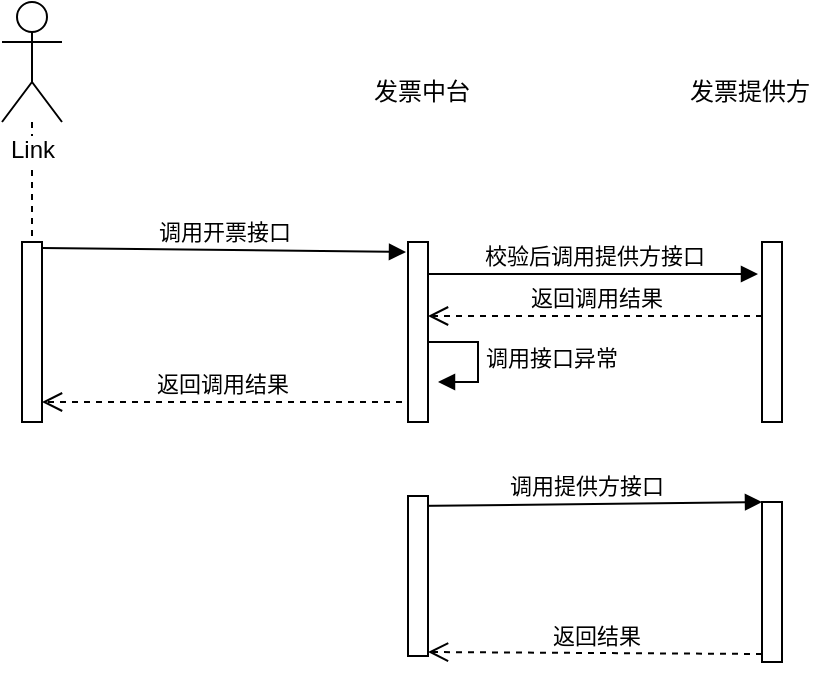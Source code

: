 <mxfile pages="1" version="11.2.1" type="github"><diagram id="LE7GMwA7oeccAruLPDXT" name="Page-1"><mxGraphModel dx="868" dy="403" grid="1" gridSize="10" guides="1" tooltips="1" connect="1" arrows="1" fold="1" page="1" pageScale="1" pageWidth="827" pageHeight="1169" math="0" shadow="0"><root><mxCell id="0"/><mxCell id="1" parent="0"/><mxCell id="mC9n6QI7rBRstka_r5N_-8" style="edgeStyle=orthogonalEdgeStyle;rounded=0;orthogonalLoop=1;jettySize=auto;html=1;entryX=0.5;entryY=0.013;entryDx=0;entryDy=0;entryPerimeter=0;dashed=1;endArrow=none;endFill=0;" parent="1" source="mC9n6QI7rBRstka_r5N_-1" target="mC9n6QI7rBRstka_r5N_-5" edge="1"><mxGeometry relative="1" as="geometry"/></mxCell><mxCell id="mC9n6QI7rBRstka_r5N_-1" value="Link" style="shape=umlActor;verticalLabelPosition=bottom;labelBackgroundColor=#ffffff;verticalAlign=top;html=1;outlineConnect=0;" parent="1" vertex="1"><mxGeometry x="210" y="50" width="30" height="60" as="geometry"/></mxCell><mxCell id="mC9n6QI7rBRstka_r5N_-2" value="发票中台" style="text;html=1;strokeColor=none;fillColor=none;align=center;verticalAlign=middle;whiteSpace=wrap;rounded=0;" parent="1" vertex="1"><mxGeometry x="390" y="80" width="60" height="30" as="geometry"/></mxCell><mxCell id="mC9n6QI7rBRstka_r5N_-3" value="发票提供方" style="text;html=1;strokeColor=none;fillColor=none;align=center;verticalAlign=middle;whiteSpace=wrap;rounded=0;" parent="1" vertex="1"><mxGeometry x="544" y="75" width="80" height="40" as="geometry"/></mxCell><mxCell id="mC9n6QI7rBRstka_r5N_-5" value="" style="html=1;points=[];perimeter=orthogonalPerimeter;" parent="1" vertex="1"><mxGeometry x="220" y="170" width="10" height="90" as="geometry"/></mxCell><mxCell id="mC9n6QI7rBRstka_r5N_-9" value="" style="html=1;points=[];perimeter=orthogonalPerimeter;" parent="1" vertex="1"><mxGeometry x="413" y="170" width="10" height="90" as="geometry"/></mxCell><mxCell id="mC9n6QI7rBRstka_r5N_-10" value="调用开票接口" style="html=1;verticalAlign=bottom;startArrow=none;startFill=0;endArrow=block;startSize=8;entryX=-0.1;entryY=0.025;entryDx=0;entryDy=0;entryPerimeter=0;" parent="1" edge="1"><mxGeometry width="60" relative="1" as="geometry"><mxPoint x="230" y="173" as="sourcePoint"/><mxPoint x="412" y="175" as="targetPoint"/></mxGeometry></mxCell><mxCell id="mC9n6QI7rBRstka_r5N_-11" value="" style="html=1;points=[];perimeter=orthogonalPerimeter;" parent="1" vertex="1"><mxGeometry x="590" y="170" width="10" height="90" as="geometry"/></mxCell><mxCell id="mC9n6QI7rBRstka_r5N_-12" value="校验后调用提供方接口" style="html=1;verticalAlign=bottom;endArrow=block;entryX=-0.2;entryY=0;entryDx=0;entryDy=0;entryPerimeter=0;" parent="1" edge="1"><mxGeometry width="80" relative="1" as="geometry"><mxPoint x="423" y="186" as="sourcePoint"/><mxPoint x="588" y="186" as="targetPoint"/></mxGeometry></mxCell><mxCell id="mC9n6QI7rBRstka_r5N_-13" value="返回调用结果" style="html=1;verticalAlign=bottom;endArrow=open;dashed=1;endSize=8;" parent="1" edge="1"><mxGeometry relative="1" as="geometry"><mxPoint x="590" y="207" as="sourcePoint"/><mxPoint x="423" y="207" as="targetPoint"/></mxGeometry></mxCell><mxCell id="mC9n6QI7rBRstka_r5N_-16" value="返回调用结果" style="html=1;verticalAlign=bottom;endArrow=open;dashed=1;endSize=8;" parent="1" edge="1"><mxGeometry relative="1" as="geometry"><mxPoint x="410" y="250" as="sourcePoint"/><mxPoint x="230" y="250" as="targetPoint"/></mxGeometry></mxCell><mxCell id="mC9n6QI7rBRstka_r5N_-18" value="调用接口异常" style="edgeStyle=orthogonalEdgeStyle;html=1;align=left;spacingLeft=2;endArrow=block;rounded=0;entryX=1;entryY=0;" parent="1" edge="1"><mxGeometry relative="1" as="geometry"><mxPoint x="423" y="220" as="sourcePoint"/><Array as="points"><mxPoint x="448" y="220"/></Array><mxPoint x="428" y="240" as="targetPoint"/></mxGeometry></mxCell><mxCell id="4ffZA0SERRYzU1RMvdru-1" value="" style="html=1;points=[];perimeter=orthogonalPerimeter;" vertex="1" parent="1"><mxGeometry x="590" y="300" width="10" height="80" as="geometry"/></mxCell><mxCell id="4ffZA0SERRYzU1RMvdru-2" value="调用提供方接口" style="html=1;verticalAlign=bottom;endArrow=block;entryX=0;entryY=0;exitX=0.1;exitY=0.063;exitDx=0;exitDy=0;exitPerimeter=0;" edge="1" target="4ffZA0SERRYzU1RMvdru-1" parent="1" source="4ffZA0SERRYzU1RMvdru-5"><mxGeometry relative="1" as="geometry"><mxPoint x="430" y="300" as="sourcePoint"/></mxGeometry></mxCell><mxCell id="4ffZA0SERRYzU1RMvdru-3" value="返回结果" style="html=1;verticalAlign=bottom;endArrow=open;dashed=1;endSize=8;exitX=0;exitY=0.95;entryX=1;entryY=0.975;entryDx=0;entryDy=0;entryPerimeter=0;" edge="1" source="4ffZA0SERRYzU1RMvdru-1" parent="1" target="4ffZA0SERRYzU1RMvdru-5"><mxGeometry relative="1" as="geometry"><mxPoint x="420" y="376" as="targetPoint"/></mxGeometry></mxCell><mxCell id="4ffZA0SERRYzU1RMvdru-5" value="" style="html=1;points=[];perimeter=orthogonalPerimeter;" vertex="1" parent="1"><mxGeometry x="413" y="297" width="10" height="80" as="geometry"/></mxCell></root></mxGraphModel></diagram></mxfile>